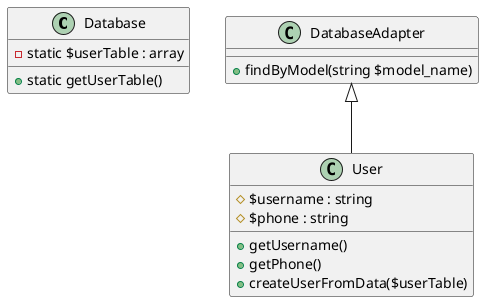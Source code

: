 @startuml

class Database {
    - static $userTable : array
    + static getUserTable()
}

class DatabaseAdapter {
    + findByModel(string $model_name)
}

class User extends DatabaseAdapter {
    # $username : string
    # $phone : string
    + getUsername()
    + getPhone()
    + createUserFromData($userTable)
}

@enduml